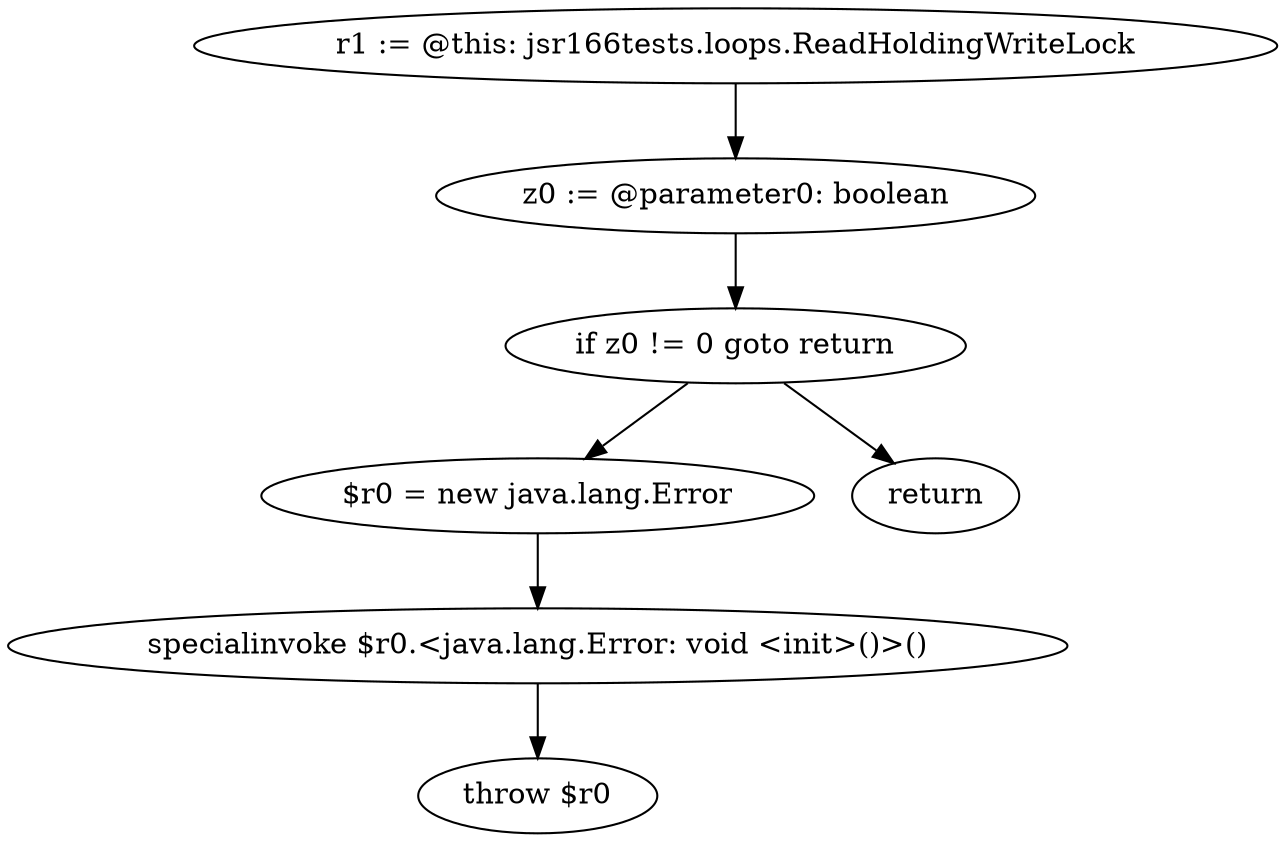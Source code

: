 digraph "unitGraph" {
    "r1 := @this: jsr166tests.loops.ReadHoldingWriteLock"
    "z0 := @parameter0: boolean"
    "if z0 != 0 goto return"
    "$r0 = new java.lang.Error"
    "specialinvoke $r0.<java.lang.Error: void <init>()>()"
    "throw $r0"
    "return"
    "r1 := @this: jsr166tests.loops.ReadHoldingWriteLock"->"z0 := @parameter0: boolean";
    "z0 := @parameter0: boolean"->"if z0 != 0 goto return";
    "if z0 != 0 goto return"->"$r0 = new java.lang.Error";
    "if z0 != 0 goto return"->"return";
    "$r0 = new java.lang.Error"->"specialinvoke $r0.<java.lang.Error: void <init>()>()";
    "specialinvoke $r0.<java.lang.Error: void <init>()>()"->"throw $r0";
}
